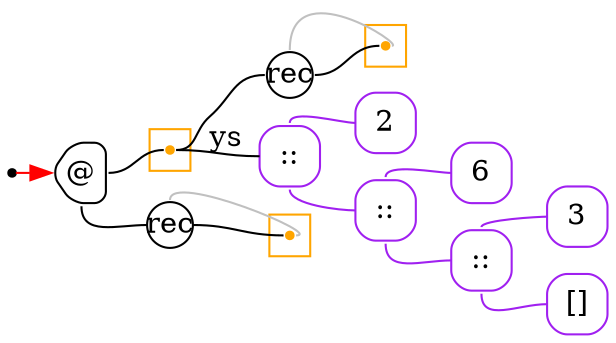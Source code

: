 digraph G {
  rankdir=LR;
  edge[arrowhead=none,arrowtail=none];
  node[fixedsize=true,shape=circle]
  size="9.201041666666667,5.219270833333334";
  labeldistance=0;
  nodesep=.175;
  ranksep=.175;

 nd1[shape=point];
 nd362[label="rec",tooltip="nd362-RecurGraph",style=rounded,width=.3,height=.3,color="#000000"];
   subgraph cluster_nd366 {
     graph[style=fill,color="orange"];
     ndcluster_nd366[tooltip="nd366",orientation=90,shape=point,color="orange"];
   };
   nd15[label="2",tooltip="nd15-ConstGraph",style=rounded,orientation=90,shape=square,width=.4,height=.4,color="purple"];
   nd21[label="6",tooltip="nd21-ConstGraph",style=rounded,orientation=90,shape=square,width=.4,height=.4,color="purple"];
   nd27[label="3",tooltip="nd27-ConstGraph",style=rounded,orientation=90,shape=square,width=.4,height=.4,color="purple"];
   nd32[label="[]",tooltip="nd32-ConstEmptyGraph",style=rounded,orientation=90,shape=square,width=.4,height=.4,color="purple"];
   nd540[label="::",tooltip="nd540-ConstListGraph",style=rounded,orientation=90,shape=square,width=.4,height=.4,color="purple"];
   nd546[label="::",tooltip="nd546-ConstListGraph",style=rounded,orientation=90,shape=square,width=.4,height=.4,color="purple"];
   nd552[label="::",tooltip="nd552-ConstListGraph",style=rounded,orientation=90,shape=square,width=.4,height=.4,color="purple"];
 nd48[label="@",tooltip="nd48-AppGraph",style=rounded,orientation=90,shape=house,width=.4,height=.4,color="#000000"];
 subgraph cluster_nd50 {
   graph[style=fill,color="orange"];
   ndcluster_nd50[tooltip="nd50",orientation=90,shape=point,color="orange"];
 };
   subgraph cluster_nd99 {
     graph[style=fill,color="orange"];
     ndcluster_nd99[tooltip="nd99",orientation=90,shape=point,color="orange"];
   };
 nd97[label="rec",tooltip="nd97-RecurGraph",style=rounded,width=.3,height=.3,color="#000000"];

  nd540->nd27[tailport=n,headport=w,color=purple,arrowhead=none,arrowtail=none];
  nd540->nd32[tailport=s,headport=w,color=purple,arrowhead=none,arrowtail=none];
  nd546->nd21[tailport=n,headport=w,color=purple,arrowhead=none,arrowtail=none];
  nd546->nd540[tailport=s,headport=w,color=purple,arrowhead=none,arrowtail=none];
  nd552->nd15[tailport=n,headport=w,color=purple,arrowhead=none,arrowtail=none];
  nd552->nd546[tailport=s,headport=w,color=purple,arrowhead=none,arrowtail=none];
  ndcluster_nd50->nd362[tailport=e,headport=w,color=black,arrowhead=none,arrowtail=none];
  ndcluster_nd50->nd552[label="ys",tailport=e,headport=w];
  nd97->ndcluster_nd99[dir=back,headport=e,tailport=n,color=grey,arrowhead=none,arrowtail=none];
  nd97->ndcluster_nd99[tailport=e,headport=w];
  nd48->ndcluster_nd50[tailport=e,headport=w];
  nd48->nd97[tailport=s,headport=w];
  nd1->nd48[tailport=e,headport=w,color=red,arrowhead=normal];
  nd362->ndcluster_nd366[dir=back,headport=e,tailport=n,color=grey,arrowhead=none,arrowtail=none];
  nd362->ndcluster_nd366[tailport=e,headport=w];
}